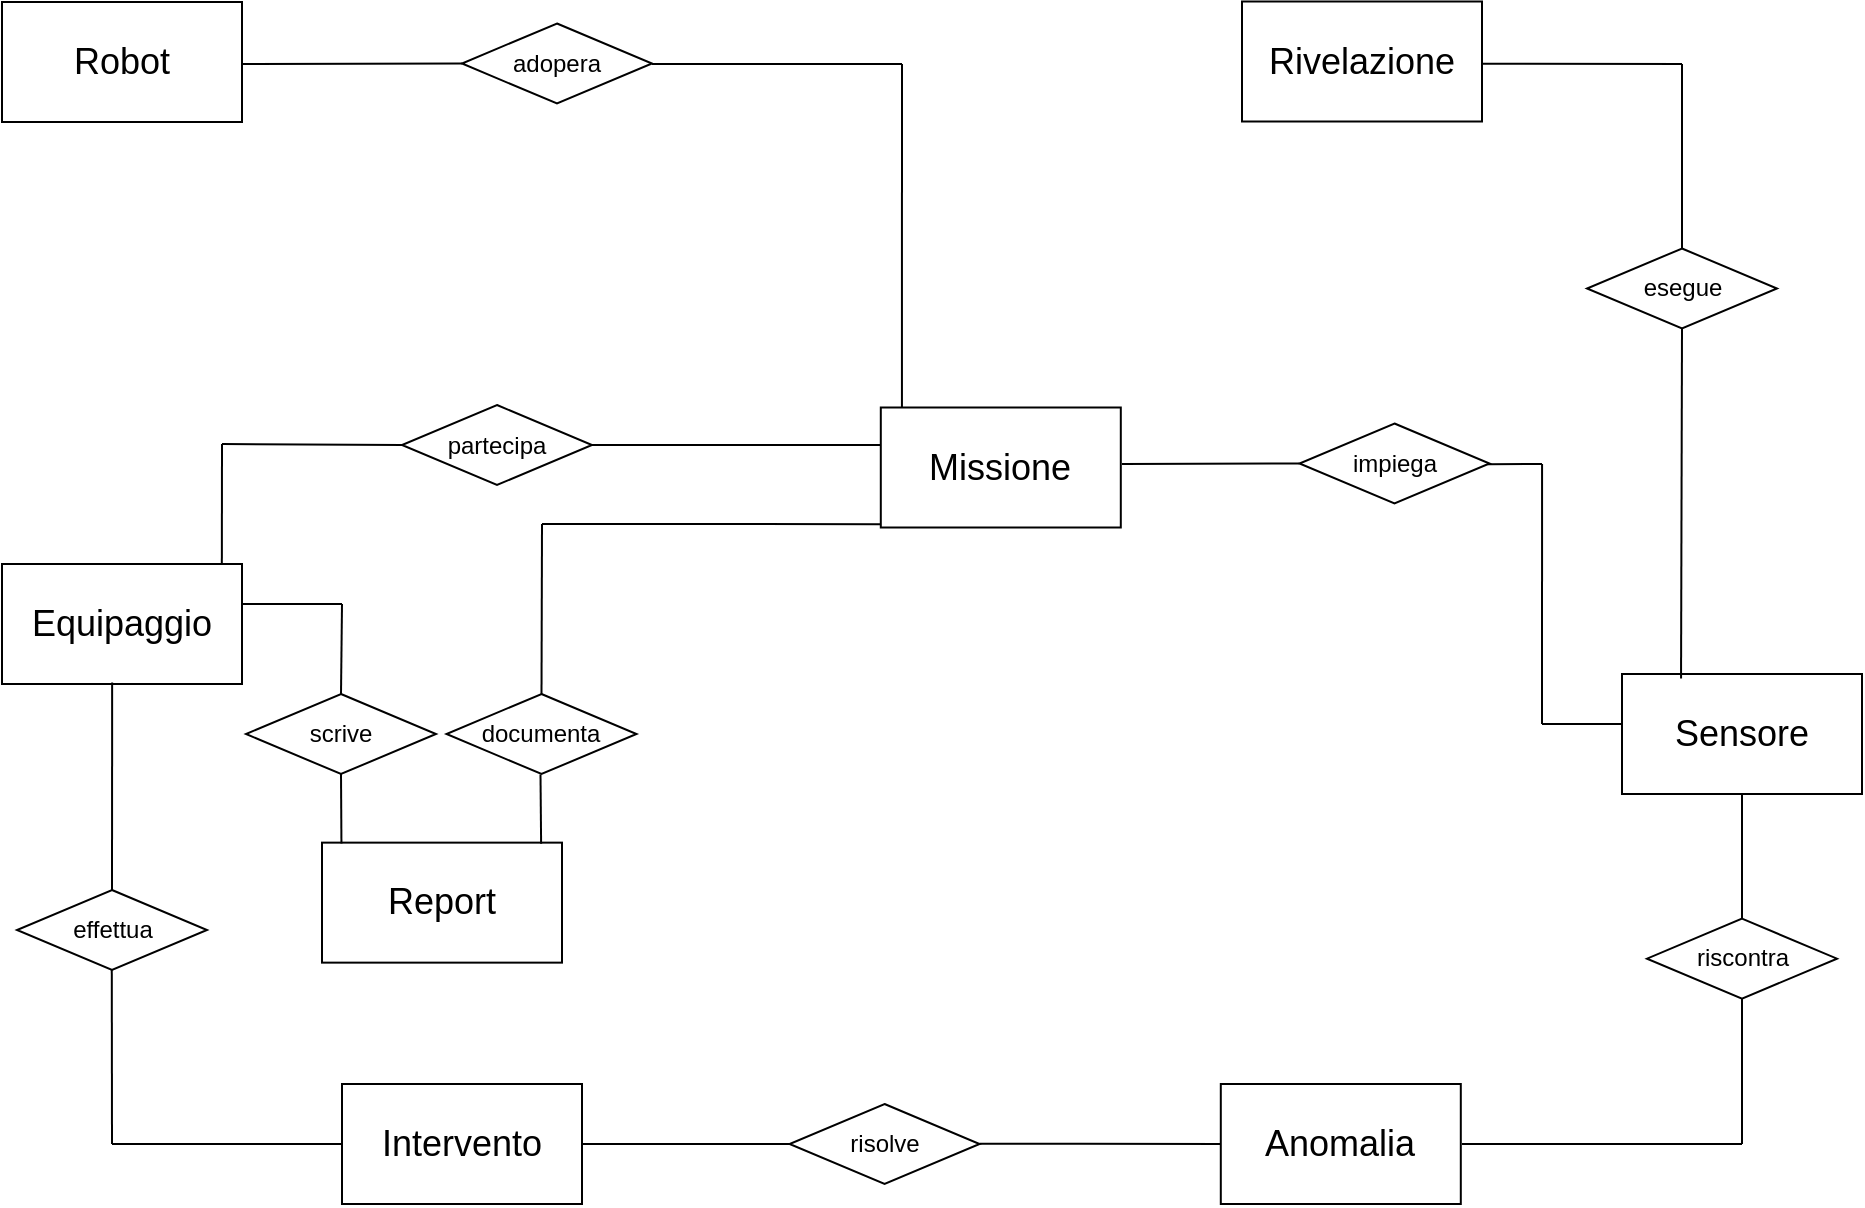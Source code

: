 <mxfile version="25.0.1">
  <diagram name="Pagina-1" id="lhB0eF5Bq-AWkeBl7JyV">
    <mxGraphModel dx="1098" dy="2157" grid="1" gridSize="10" guides="1" tooltips="1" connect="1" arrows="1" fold="1" page="1" pageScale="1" pageWidth="827" pageHeight="1169" math="0" shadow="0">
      <root>
        <mxCell id="0" />
        <mxCell id="1" parent="0" />
        <mxCell id="zuxBCQ1KaA-TVjjdggDC-1" value="&lt;font style=&quot;font-size: 18px;&quot;&gt;Missione&lt;/font&gt;" style="whiteSpace=wrap;html=1;align=center;" parent="1" vertex="1">
          <mxGeometry x="479.4" y="161.75" width="120" height="60" as="geometry" />
        </mxCell>
        <mxCell id="zuxBCQ1KaA-TVjjdggDC-8" value="&lt;font style=&quot;font-size: 18px;&quot;&gt;Equipaggio&lt;/font&gt;" style="whiteSpace=wrap;html=1;align=center;" parent="1" vertex="1">
          <mxGeometry x="40" y="240" width="120" height="60" as="geometry" />
        </mxCell>
        <mxCell id="zuxBCQ1KaA-TVjjdggDC-9" value="&lt;font style=&quot;font-size: 18px;&quot;&gt;Intervento&lt;/font&gt;" style="whiteSpace=wrap;html=1;align=center;" parent="1" vertex="1">
          <mxGeometry x="210" y="500" width="120" height="60" as="geometry" />
        </mxCell>
        <mxCell id="zuxBCQ1KaA-TVjjdggDC-10" value="&lt;font style=&quot;font-size: 18px;&quot;&gt;Anomalia&lt;/font&gt;" style="whiteSpace=wrap;html=1;align=center;" parent="1" vertex="1">
          <mxGeometry x="649.4" y="500" width="120" height="60" as="geometry" />
        </mxCell>
        <mxCell id="zuxBCQ1KaA-TVjjdggDC-11" value="&lt;font style=&quot;font-size: 18px;&quot;&gt;Sensore&lt;/font&gt;" style="whiteSpace=wrap;html=1;align=center;" parent="1" vertex="1">
          <mxGeometry x="850" y="295" width="120" height="60" as="geometry" />
        </mxCell>
        <mxCell id="zuxBCQ1KaA-TVjjdggDC-12" value="&lt;font style=&quot;font-size: 18px;&quot;&gt;Rivelazione&lt;/font&gt;" style="whiteSpace=wrap;html=1;align=center;" parent="1" vertex="1">
          <mxGeometry x="660" y="-41.25" width="120" height="60" as="geometry" />
        </mxCell>
        <mxCell id="zuxBCQ1KaA-TVjjdggDC-13" value="&lt;font style=&quot;font-size: 18px;&quot;&gt;Robot&lt;/font&gt;" style="whiteSpace=wrap;html=1;align=center;" parent="1" vertex="1">
          <mxGeometry x="40" y="-41" width="120" height="60" as="geometry" />
        </mxCell>
        <mxCell id="RYKOZWi8mXVpuBgU3QgM-1" value="&lt;font style=&quot;font-size: 18px;&quot;&gt;Report&lt;/font&gt;" style="whiteSpace=wrap;html=1;align=center;" parent="1" vertex="1">
          <mxGeometry x="200" y="379.32" width="120" height="60" as="geometry" />
        </mxCell>
        <mxCell id="RYKOZWi8mXVpuBgU3QgM-15" value="effettua" style="shape=rhombus;perimeter=rhombusPerimeter;whiteSpace=wrap;html=1;align=center;" parent="1" vertex="1">
          <mxGeometry x="47.5" y="403" width="95" height="40" as="geometry" />
        </mxCell>
        <mxCell id="RYKOZWi8mXVpuBgU3QgM-16" value="" style="endArrow=none;html=1;rounded=0;entryX=0.5;entryY=0;entryDx=0;entryDy=0;exitX=0.459;exitY=0.987;exitDx=0;exitDy=0;exitPerimeter=0;" parent="1" source="zuxBCQ1KaA-TVjjdggDC-8" target="RYKOZWi8mXVpuBgU3QgM-15" edge="1">
          <mxGeometry width="50" height="50" relative="1" as="geometry">
            <mxPoint x="80" y="470" as="sourcePoint" />
            <mxPoint x="130" y="420" as="targetPoint" />
          </mxGeometry>
        </mxCell>
        <mxCell id="RYKOZWi8mXVpuBgU3QgM-17" value="" style="endArrow=none;html=1;rounded=0;exitX=0.459;exitY=0.987;exitDx=0;exitDy=0;exitPerimeter=0;" parent="1" edge="1">
          <mxGeometry width="50" height="50" relative="1" as="geometry">
            <mxPoint x="94.89" y="443" as="sourcePoint" />
            <mxPoint x="95" y="530" as="targetPoint" />
          </mxGeometry>
        </mxCell>
        <mxCell id="RYKOZWi8mXVpuBgU3QgM-18" value="" style="endArrow=none;html=1;rounded=0;entryX=0;entryY=0.5;entryDx=0;entryDy=0;" parent="1" target="zuxBCQ1KaA-TVjjdggDC-9" edge="1">
          <mxGeometry width="50" height="50" relative="1" as="geometry">
            <mxPoint x="95" y="530" as="sourcePoint" />
            <mxPoint x="145" y="480" as="targetPoint" />
          </mxGeometry>
        </mxCell>
        <mxCell id="RYKOZWi8mXVpuBgU3QgM-22" value="risolve" style="shape=rhombus;perimeter=rhombusPerimeter;whiteSpace=wrap;html=1;align=center;" parent="1" vertex="1">
          <mxGeometry x="433.79" y="510" width="95" height="40" as="geometry" />
        </mxCell>
        <mxCell id="RYKOZWi8mXVpuBgU3QgM-23" value="" style="endArrow=none;html=1;rounded=0;exitX=1;exitY=0.5;exitDx=0;exitDy=0;entryX=0;entryY=0.5;entryDx=0;entryDy=0;" parent="1" source="zuxBCQ1KaA-TVjjdggDC-9" target="RYKOZWi8mXVpuBgU3QgM-22" edge="1">
          <mxGeometry width="50" height="50" relative="1" as="geometry">
            <mxPoint x="400" y="550" as="sourcePoint" />
            <mxPoint x="450" y="500" as="targetPoint" />
          </mxGeometry>
        </mxCell>
        <mxCell id="RYKOZWi8mXVpuBgU3QgM-24" value="" style="endArrow=none;html=1;rounded=0;exitX=1;exitY=0.5;exitDx=0;exitDy=0;entryX=0;entryY=0.5;entryDx=0;entryDy=0;" parent="1" target="zuxBCQ1KaA-TVjjdggDC-10" edge="1">
          <mxGeometry width="50" height="50" relative="1" as="geometry">
            <mxPoint x="528.79" y="529.89" as="sourcePoint" />
            <mxPoint x="632.79" y="529.89" as="targetPoint" />
            <Array as="points">
              <mxPoint x="578.79" y="529.89" />
            </Array>
          </mxGeometry>
        </mxCell>
        <mxCell id="RYKOZWi8mXVpuBgU3QgM-29" value="riscontra" style="shape=rhombus;perimeter=rhombusPerimeter;whiteSpace=wrap;html=1;align=center;" parent="1" vertex="1">
          <mxGeometry x="862.5" y="417.32" width="95" height="40" as="geometry" />
        </mxCell>
        <mxCell id="RYKOZWi8mXVpuBgU3QgM-30" value="" style="endArrow=none;html=1;rounded=0;exitX=0.5;exitY=0;exitDx=0;exitDy=0;" parent="1" source="RYKOZWi8mXVpuBgU3QgM-29" edge="1">
          <mxGeometry width="50" height="50" relative="1" as="geometry">
            <mxPoint x="860" y="405" as="sourcePoint" />
            <mxPoint x="910" y="355" as="targetPoint" />
          </mxGeometry>
        </mxCell>
        <mxCell id="RYKOZWi8mXVpuBgU3QgM-31" value="" style="endArrow=none;html=1;rounded=0;" parent="1" edge="1">
          <mxGeometry width="50" height="50" relative="1" as="geometry">
            <mxPoint x="770" y="530" as="sourcePoint" />
            <mxPoint x="910" y="530" as="targetPoint" />
          </mxGeometry>
        </mxCell>
        <mxCell id="RYKOZWi8mXVpuBgU3QgM-32" value="" style="endArrow=none;html=1;rounded=0;entryX=0.5;entryY=1;entryDx=0;entryDy=0;" parent="1" target="RYKOZWi8mXVpuBgU3QgM-29" edge="1">
          <mxGeometry width="50" height="50" relative="1" as="geometry">
            <mxPoint x="910" y="530" as="sourcePoint" />
            <mxPoint x="960" y="480" as="targetPoint" />
          </mxGeometry>
        </mxCell>
        <mxCell id="RYKOZWi8mXVpuBgU3QgM-35" value="esegue" style="shape=rhombus;perimeter=rhombusPerimeter;whiteSpace=wrap;html=1;align=center;" parent="1" vertex="1">
          <mxGeometry x="832.5" y="82.25" width="95" height="40" as="geometry" />
        </mxCell>
        <mxCell id="RYKOZWi8mXVpuBgU3QgM-36" value="" style="endArrow=none;html=1;rounded=0;exitX=0.246;exitY=0.038;exitDx=0;exitDy=0;exitPerimeter=0;entryX=0.5;entryY=1;entryDx=0;entryDy=0;" parent="1" source="zuxBCQ1KaA-TVjjdggDC-11" target="RYKOZWi8mXVpuBgU3QgM-35" edge="1">
          <mxGeometry width="50" height="50" relative="1" as="geometry">
            <mxPoint x="830" y="170" as="sourcePoint" />
            <mxPoint x="880" y="120" as="targetPoint" />
          </mxGeometry>
        </mxCell>
        <mxCell id="RYKOZWi8mXVpuBgU3QgM-37" value="" style="endArrow=none;html=1;rounded=0;exitX=0.5;exitY=0;exitDx=0;exitDy=0;" parent="1" source="RYKOZWi8mXVpuBgU3QgM-35" edge="1">
          <mxGeometry width="50" height="50" relative="1" as="geometry">
            <mxPoint x="880" y="80" as="sourcePoint" />
            <mxPoint x="880" y="-10" as="targetPoint" />
          </mxGeometry>
        </mxCell>
        <mxCell id="RYKOZWi8mXVpuBgU3QgM-38" value="" style="endArrow=none;html=1;rounded=0;exitX=0.998;exitY=0.518;exitDx=0;exitDy=0;exitPerimeter=0;" parent="1" source="zuxBCQ1KaA-TVjjdggDC-12" edge="1">
          <mxGeometry width="50" height="50" relative="1" as="geometry">
            <mxPoint x="830" y="40" as="sourcePoint" />
            <mxPoint x="880" y="-10" as="targetPoint" />
          </mxGeometry>
        </mxCell>
        <mxCell id="RYKOZWi8mXVpuBgU3QgM-42" value="impiega" style="shape=rhombus;perimeter=rhombusPerimeter;whiteSpace=wrap;html=1;align=center;" parent="1" vertex="1">
          <mxGeometry x="688.75" y="169.75" width="95" height="40" as="geometry" />
        </mxCell>
        <mxCell id="RYKOZWi8mXVpuBgU3QgM-43" value="" style="endArrow=none;html=1;rounded=0;entryX=0;entryY=0.5;entryDx=0;entryDy=0;" parent="1" target="RYKOZWi8mXVpuBgU3QgM-42" edge="1">
          <mxGeometry width="50" height="50" relative="1" as="geometry">
            <mxPoint x="600" y="190" as="sourcePoint" />
            <mxPoint x="650" y="140" as="targetPoint" />
          </mxGeometry>
        </mxCell>
        <mxCell id="RYKOZWi8mXVpuBgU3QgM-44" value="" style="endArrow=none;html=1;rounded=0;exitX=0.99;exitY=0.509;exitDx=0;exitDy=0;exitPerimeter=0;" parent="1" source="RYKOZWi8mXVpuBgU3QgM-42" edge="1">
          <mxGeometry width="50" height="50" relative="1" as="geometry">
            <mxPoint x="790" y="190" as="sourcePoint" />
            <mxPoint x="810" y="190" as="targetPoint" />
          </mxGeometry>
        </mxCell>
        <mxCell id="RYKOZWi8mXVpuBgU3QgM-45" value="" style="endArrow=none;html=1;rounded=0;" parent="1" edge="1">
          <mxGeometry width="50" height="50" relative="1" as="geometry">
            <mxPoint x="810" y="320" as="sourcePoint" />
            <mxPoint x="810.03" y="190" as="targetPoint" />
          </mxGeometry>
        </mxCell>
        <mxCell id="RYKOZWi8mXVpuBgU3QgM-46" value="" style="endArrow=none;html=1;rounded=0;entryX=0.003;entryY=0.416;entryDx=0;entryDy=0;entryPerimeter=0;" parent="1" target="zuxBCQ1KaA-TVjjdggDC-11" edge="1">
          <mxGeometry width="50" height="50" relative="1" as="geometry">
            <mxPoint x="810" y="320" as="sourcePoint" />
            <mxPoint x="860" y="270" as="targetPoint" />
          </mxGeometry>
        </mxCell>
        <mxCell id="RYKOZWi8mXVpuBgU3QgM-49" value="adopera" style="shape=rhombus;perimeter=rhombusPerimeter;whiteSpace=wrap;html=1;align=center;" parent="1" vertex="1">
          <mxGeometry x="270" y="-30.25" width="95" height="40" as="geometry" />
        </mxCell>
        <mxCell id="RYKOZWi8mXVpuBgU3QgM-50" value="" style="endArrow=none;html=1;rounded=0;entryX=0;entryY=0.5;entryDx=0;entryDy=0;" parent="1" target="RYKOZWi8mXVpuBgU3QgM-49" edge="1">
          <mxGeometry width="50" height="50" relative="1" as="geometry">
            <mxPoint x="160" y="-10" as="sourcePoint" />
            <mxPoint x="210" y="-60" as="targetPoint" />
          </mxGeometry>
        </mxCell>
        <mxCell id="RYKOZWi8mXVpuBgU3QgM-51" value="" style="endArrow=none;html=1;rounded=0;" parent="1" edge="1">
          <mxGeometry width="50" height="50" relative="1" as="geometry">
            <mxPoint x="365" y="-10.03" as="sourcePoint" />
            <mxPoint x="490" y="-10" as="targetPoint" />
          </mxGeometry>
        </mxCell>
        <mxCell id="RYKOZWi8mXVpuBgU3QgM-53" value="" style="endArrow=none;html=1;rounded=0;exitX=0.088;exitY=-0.002;exitDx=0;exitDy=0;exitPerimeter=0;" parent="1" source="zuxBCQ1KaA-TVjjdggDC-1" edge="1">
          <mxGeometry width="50" height="50" relative="1" as="geometry">
            <mxPoint x="490" y="160" as="sourcePoint" />
            <mxPoint x="490" y="-10" as="targetPoint" />
          </mxGeometry>
        </mxCell>
        <mxCell id="RYKOZWi8mXVpuBgU3QgM-56" value="" style="endArrow=none;html=1;rounded=0;exitX=0.916;exitY=0.002;exitDx=0;exitDy=0;exitPerimeter=0;" parent="1" source="zuxBCQ1KaA-TVjjdggDC-8" edge="1">
          <mxGeometry width="50" height="50" relative="1" as="geometry">
            <mxPoint x="149" y="240" as="sourcePoint" />
            <mxPoint x="150" y="180" as="targetPoint" />
          </mxGeometry>
        </mxCell>
        <mxCell id="RYKOZWi8mXVpuBgU3QgM-57" value="partecipa" style="shape=rhombus;perimeter=rhombusPerimeter;whiteSpace=wrap;html=1;align=center;" parent="1" vertex="1">
          <mxGeometry x="240" y="160.5" width="95" height="40" as="geometry" />
        </mxCell>
        <mxCell id="RYKOZWi8mXVpuBgU3QgM-58" value="" style="endArrow=none;html=1;rounded=0;entryX=0;entryY=0.5;entryDx=0;entryDy=0;" parent="1" target="RYKOZWi8mXVpuBgU3QgM-57" edge="1">
          <mxGeometry width="50" height="50" relative="1" as="geometry">
            <mxPoint x="150" y="180" as="sourcePoint" />
            <mxPoint x="200" y="130" as="targetPoint" />
          </mxGeometry>
        </mxCell>
        <mxCell id="RYKOZWi8mXVpuBgU3QgM-59" value="" style="endArrow=none;html=1;rounded=0;exitX=1;exitY=0.5;exitDx=0;exitDy=0;entryX=0;entryY=0.313;entryDx=0;entryDy=0;entryPerimeter=0;" parent="1" source="RYKOZWi8mXVpuBgU3QgM-57" target="zuxBCQ1KaA-TVjjdggDC-1" edge="1">
          <mxGeometry width="50" height="50" relative="1" as="geometry">
            <mxPoint x="340" y="181.75" as="sourcePoint" />
            <mxPoint x="390" y="131.75" as="targetPoint" />
          </mxGeometry>
        </mxCell>
        <mxCell id="RYKOZWi8mXVpuBgU3QgM-66" value="documenta" style="shape=rhombus;perimeter=rhombusPerimeter;whiteSpace=wrap;html=1;align=center;" parent="1" vertex="1">
          <mxGeometry x="262.25" y="305" width="95" height="40" as="geometry" />
        </mxCell>
        <mxCell id="RYKOZWi8mXVpuBgU3QgM-67" value="scrive" style="shape=rhombus;perimeter=rhombusPerimeter;whiteSpace=wrap;html=1;align=center;" parent="1" vertex="1">
          <mxGeometry x="162" y="305" width="95" height="40" as="geometry" />
        </mxCell>
        <mxCell id="RYKOZWi8mXVpuBgU3QgM-76" value="" style="endArrow=none;html=1;rounded=0;exitX=0.5;exitY=0;exitDx=0;exitDy=0;" parent="1" source="RYKOZWi8mXVpuBgU3QgM-67" edge="1">
          <mxGeometry width="50" height="50" relative="1" as="geometry">
            <mxPoint x="210" y="300" as="sourcePoint" />
            <mxPoint x="210" y="260" as="targetPoint" />
          </mxGeometry>
        </mxCell>
        <mxCell id="RYKOZWi8mXVpuBgU3QgM-77" value="" style="endArrow=none;html=1;rounded=0;exitX=1;exitY=0.333;exitDx=0;exitDy=0;exitPerimeter=0;" parent="1" source="zuxBCQ1KaA-TVjjdggDC-8" edge="1">
          <mxGeometry width="50" height="50" relative="1" as="geometry">
            <mxPoint x="160" y="310" as="sourcePoint" />
            <mxPoint x="210" y="260" as="targetPoint" />
          </mxGeometry>
        </mxCell>
        <mxCell id="RYKOZWi8mXVpuBgU3QgM-78" value="" style="endArrow=none;html=1;rounded=0;entryX=0.081;entryY=0.008;entryDx=0;entryDy=0;entryPerimeter=0;exitX=0.5;exitY=1;exitDx=0;exitDy=0;" parent="1" source="RYKOZWi8mXVpuBgU3QgM-67" target="RYKOZWi8mXVpuBgU3QgM-1" edge="1">
          <mxGeometry width="50" height="50" relative="1" as="geometry">
            <mxPoint x="160" y="400" as="sourcePoint" />
            <mxPoint x="210" y="350" as="targetPoint" />
          </mxGeometry>
        </mxCell>
        <mxCell id="RYKOZWi8mXVpuBgU3QgM-80" value="" style="endArrow=none;html=1;rounded=0;entryX=0.913;entryY=0.009;entryDx=0;entryDy=0;entryPerimeter=0;exitX=0.5;exitY=1;exitDx=0;exitDy=0;" parent="1" target="RYKOZWi8mXVpuBgU3QgM-1" edge="1">
          <mxGeometry width="50" height="50" relative="1" as="geometry">
            <mxPoint x="309.25" y="345.22" as="sourcePoint" />
            <mxPoint x="310.25" y="380.22" as="targetPoint" />
          </mxGeometry>
        </mxCell>
        <mxCell id="RYKOZWi8mXVpuBgU3QgM-81" value="" style="endArrow=none;html=1;rounded=0;exitX=0.5;exitY=0;exitDx=0;exitDy=0;" parent="1" source="RYKOZWi8mXVpuBgU3QgM-66" edge="1">
          <mxGeometry width="50" height="50" relative="1" as="geometry">
            <mxPoint x="310" y="290" as="sourcePoint" />
            <mxPoint x="310" y="220" as="targetPoint" />
          </mxGeometry>
        </mxCell>
        <mxCell id="RYKOZWi8mXVpuBgU3QgM-82" value="" style="endArrow=none;html=1;rounded=0;entryX=0.001;entryY=0.972;entryDx=0;entryDy=0;entryPerimeter=0;" parent="1" target="zuxBCQ1KaA-TVjjdggDC-1" edge="1">
          <mxGeometry width="50" height="50" relative="1" as="geometry">
            <mxPoint x="310" y="220" as="sourcePoint" />
            <mxPoint x="470" y="220" as="targetPoint" />
          </mxGeometry>
        </mxCell>
      </root>
    </mxGraphModel>
  </diagram>
</mxfile>
